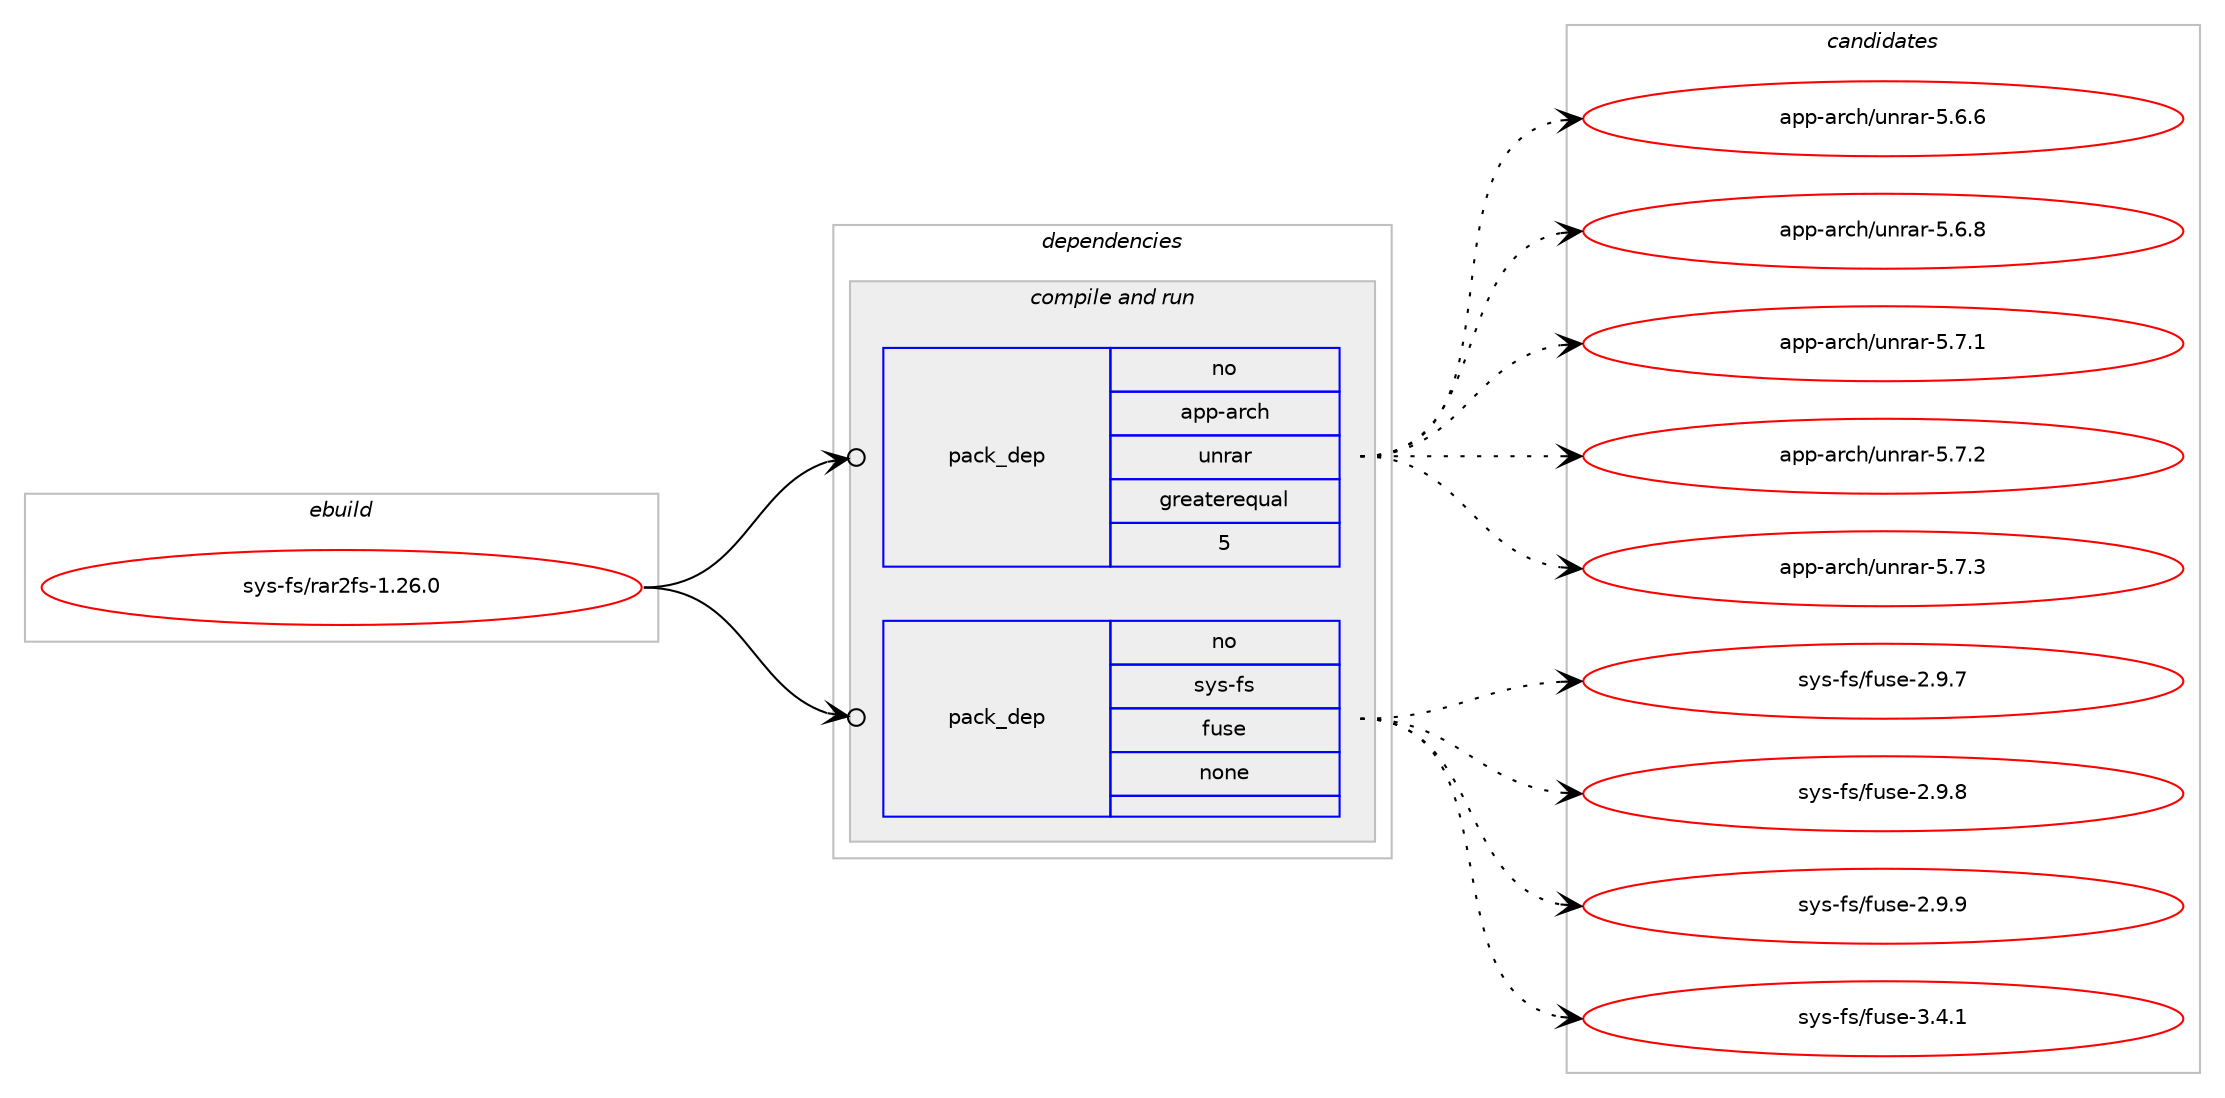 digraph prolog {

# *************
# Graph options
# *************

newrank=true;
concentrate=true;
compound=true;
graph [rankdir=LR,fontname=Helvetica,fontsize=10,ranksep=1.5];#, ranksep=2.5, nodesep=0.2];
edge  [arrowhead=vee];
node  [fontname=Helvetica,fontsize=10];

# **********
# The ebuild
# **********

subgraph cluster_leftcol {
color=gray;
rank=same;
label=<<i>ebuild</i>>;
id [label="sys-fs/rar2fs-1.26.0", color=red, width=4, href="../sys-fs/rar2fs-1.26.0.svg"];
}

# ****************
# The dependencies
# ****************

subgraph cluster_midcol {
color=gray;
label=<<i>dependencies</i>>;
subgraph cluster_compile {
fillcolor="#eeeeee";
style=filled;
label=<<i>compile</i>>;
}
subgraph cluster_compileandrun {
fillcolor="#eeeeee";
style=filled;
label=<<i>compile and run</i>>;
subgraph pack1243545 {
dependency1732779 [label=<<TABLE BORDER="0" CELLBORDER="1" CELLSPACING="0" CELLPADDING="4" WIDTH="220"><TR><TD ROWSPAN="6" CELLPADDING="30">pack_dep</TD></TR><TR><TD WIDTH="110">no</TD></TR><TR><TD>app-arch</TD></TR><TR><TD>unrar</TD></TR><TR><TD>greaterequal</TD></TR><TR><TD>5</TD></TR></TABLE>>, shape=none, color=blue];
}
id:e -> dependency1732779:w [weight=20,style="solid",arrowhead="odotvee"];
subgraph pack1243546 {
dependency1732780 [label=<<TABLE BORDER="0" CELLBORDER="1" CELLSPACING="0" CELLPADDING="4" WIDTH="220"><TR><TD ROWSPAN="6" CELLPADDING="30">pack_dep</TD></TR><TR><TD WIDTH="110">no</TD></TR><TR><TD>sys-fs</TD></TR><TR><TD>fuse</TD></TR><TR><TD>none</TD></TR><TR><TD></TD></TR></TABLE>>, shape=none, color=blue];
}
id:e -> dependency1732780:w [weight=20,style="solid",arrowhead="odotvee"];
}
subgraph cluster_run {
fillcolor="#eeeeee";
style=filled;
label=<<i>run</i>>;
}
}

# **************
# The candidates
# **************

subgraph cluster_choices {
rank=same;
color=gray;
label=<<i>candidates</i>>;

subgraph choice1243545 {
color=black;
nodesep=1;
choice971121124597114991044711711011497114455346544654 [label="app-arch/unrar-5.6.6", color=red, width=4,href="../app-arch/unrar-5.6.6.svg"];
choice971121124597114991044711711011497114455346544656 [label="app-arch/unrar-5.6.8", color=red, width=4,href="../app-arch/unrar-5.6.8.svg"];
choice971121124597114991044711711011497114455346554649 [label="app-arch/unrar-5.7.1", color=red, width=4,href="../app-arch/unrar-5.7.1.svg"];
choice971121124597114991044711711011497114455346554650 [label="app-arch/unrar-5.7.2", color=red, width=4,href="../app-arch/unrar-5.7.2.svg"];
choice971121124597114991044711711011497114455346554651 [label="app-arch/unrar-5.7.3", color=red, width=4,href="../app-arch/unrar-5.7.3.svg"];
dependency1732779:e -> choice971121124597114991044711711011497114455346544654:w [style=dotted,weight="100"];
dependency1732779:e -> choice971121124597114991044711711011497114455346544656:w [style=dotted,weight="100"];
dependency1732779:e -> choice971121124597114991044711711011497114455346554649:w [style=dotted,weight="100"];
dependency1732779:e -> choice971121124597114991044711711011497114455346554650:w [style=dotted,weight="100"];
dependency1732779:e -> choice971121124597114991044711711011497114455346554651:w [style=dotted,weight="100"];
}
subgraph choice1243546 {
color=black;
nodesep=1;
choice1151211154510211547102117115101455046574655 [label="sys-fs/fuse-2.9.7", color=red, width=4,href="../sys-fs/fuse-2.9.7.svg"];
choice1151211154510211547102117115101455046574656 [label="sys-fs/fuse-2.9.8", color=red, width=4,href="../sys-fs/fuse-2.9.8.svg"];
choice1151211154510211547102117115101455046574657 [label="sys-fs/fuse-2.9.9", color=red, width=4,href="../sys-fs/fuse-2.9.9.svg"];
choice1151211154510211547102117115101455146524649 [label="sys-fs/fuse-3.4.1", color=red, width=4,href="../sys-fs/fuse-3.4.1.svg"];
dependency1732780:e -> choice1151211154510211547102117115101455046574655:w [style=dotted,weight="100"];
dependency1732780:e -> choice1151211154510211547102117115101455046574656:w [style=dotted,weight="100"];
dependency1732780:e -> choice1151211154510211547102117115101455046574657:w [style=dotted,weight="100"];
dependency1732780:e -> choice1151211154510211547102117115101455146524649:w [style=dotted,weight="100"];
}
}

}

